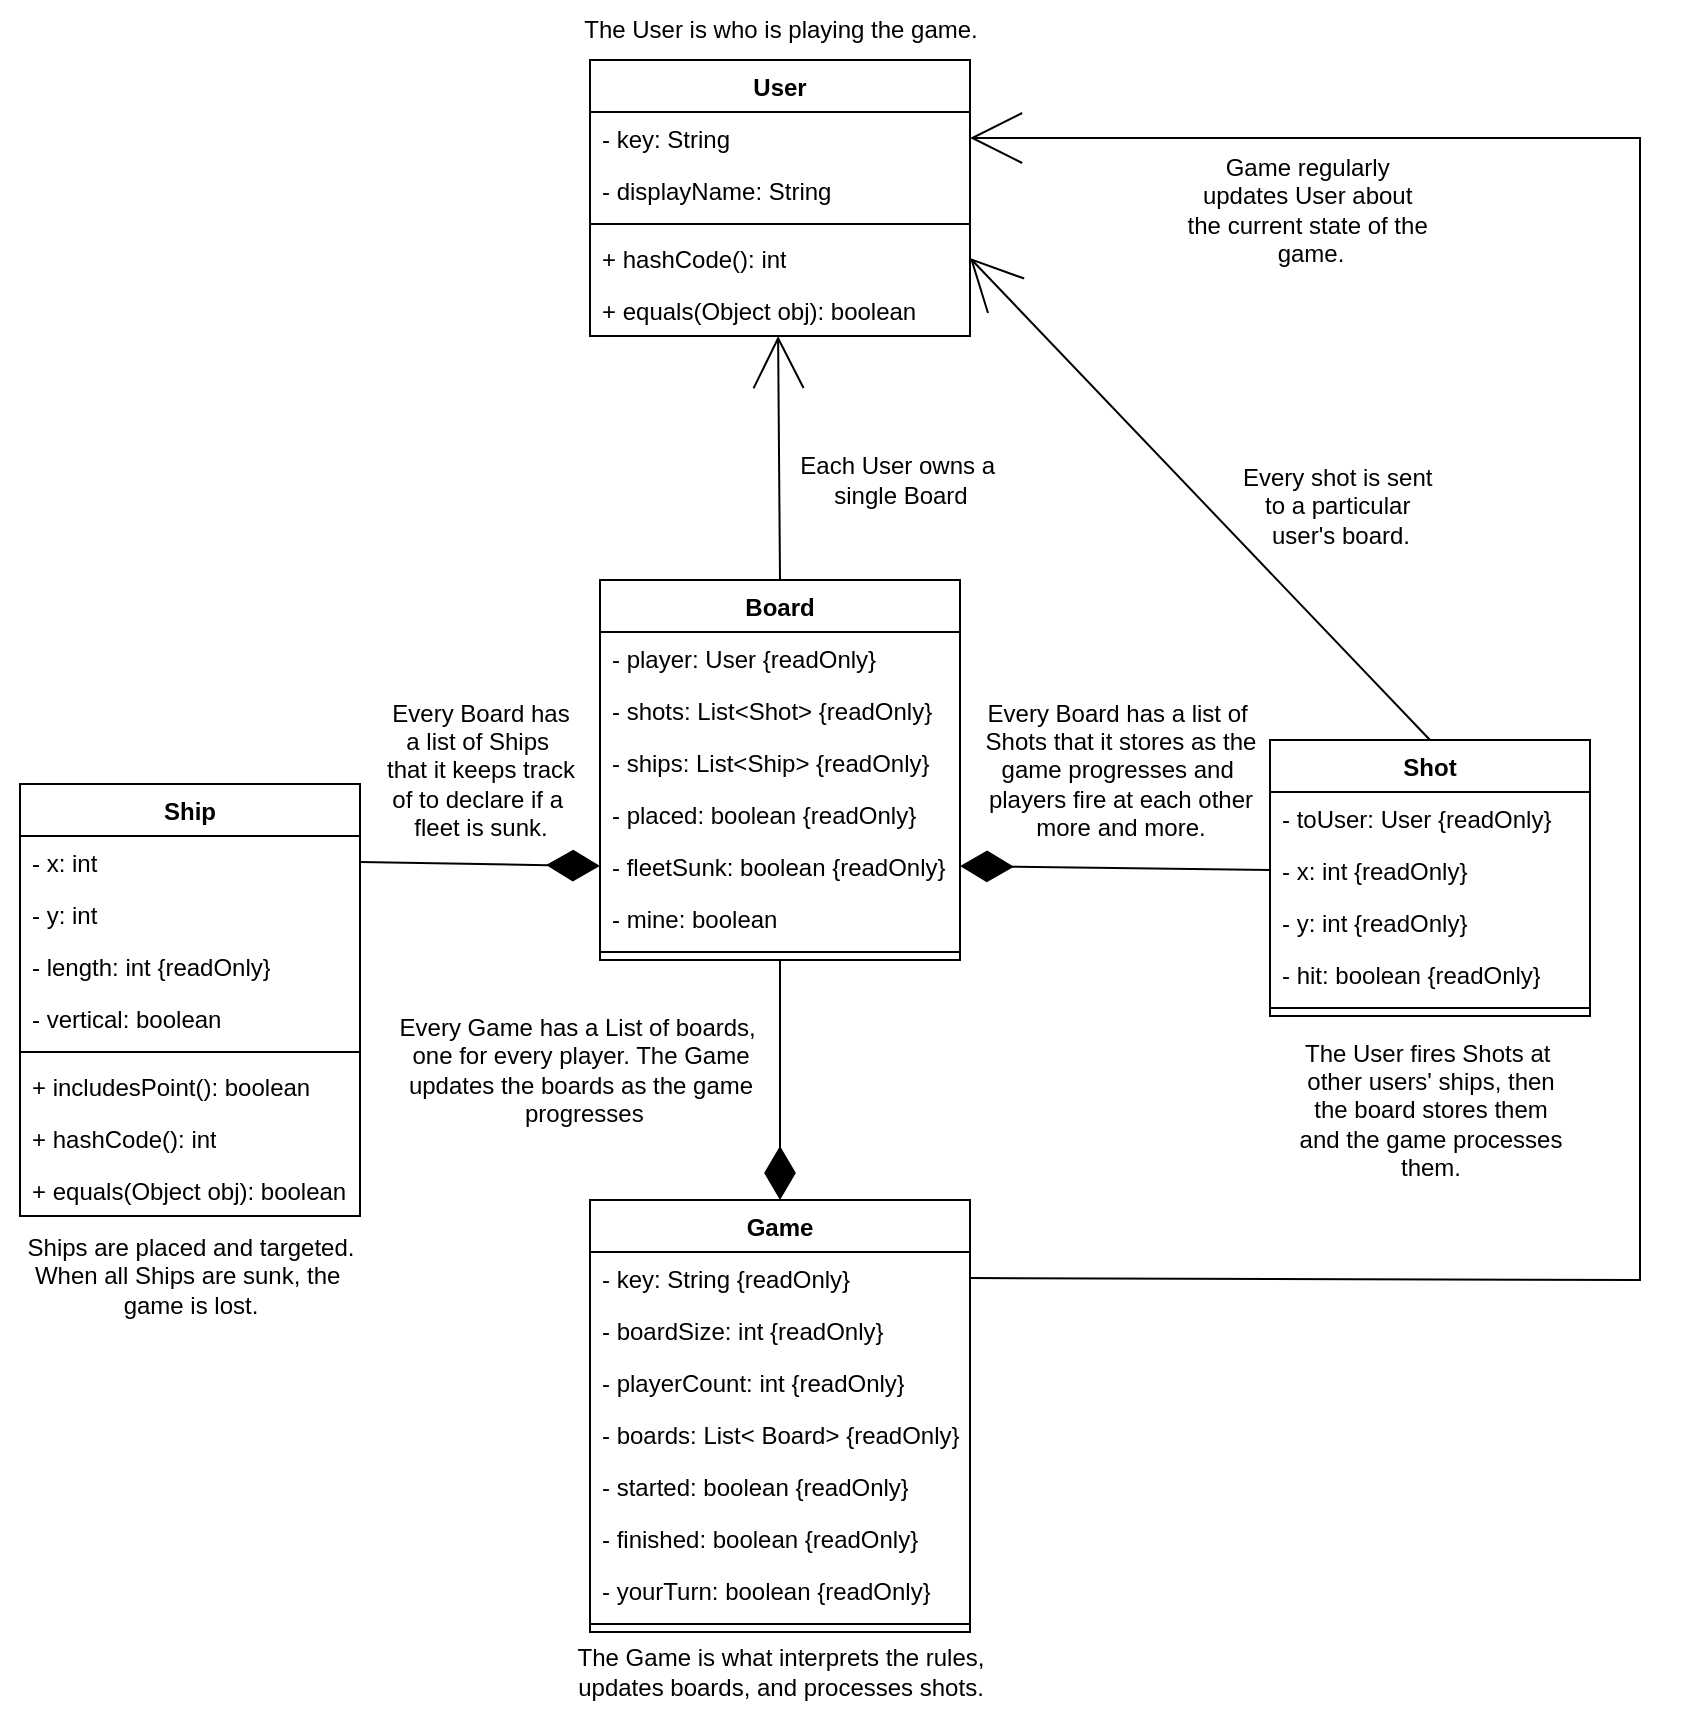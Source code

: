 <mxfile version="24.1.0" type="device">
  <diagram name="Page-1" id="7AIEJgqtUOs_LYkzEe3o">
    <mxGraphModel dx="1381" dy="808" grid="1" gridSize="10" guides="1" tooltips="1" connect="1" arrows="1" fold="1" page="1" pageScale="1" pageWidth="850" pageHeight="1100" math="0" shadow="0">
      <root>
        <mxCell id="0" />
        <mxCell id="1" parent="0" />
        <mxCell id="0-cD8opsXfVKZNNlRMUb-1" value="" style="endArrow=open;endFill=1;endSize=24;html=1;rounded=0;entryX=1;entryY=0.5;entryDx=0;entryDy=0;exitX=1;exitY=0.5;exitDx=0;exitDy=0;" edge="1" parent="1" source="x-zr6E_b9MFVyEAG9EFF-20" target="x-zr6E_b9MFVyEAG9EFF-5">
          <mxGeometry width="160" relative="1" as="geometry">
            <mxPoint x="535" y="700" as="sourcePoint" />
            <mxPoint x="695" y="700" as="targetPoint" />
            <Array as="points">
              <mxPoint x="820" y="690" />
              <mxPoint x="820" y="119" />
            </Array>
          </mxGeometry>
        </mxCell>
        <mxCell id="x-zr6E_b9MFVyEAG9EFF-10" value="Board" style="swimlane;fontStyle=1;align=center;verticalAlign=top;childLayout=stackLayout;horizontal=1;startSize=26;horizontalStack=0;resizeParent=1;resizeParentMax=0;resizeLast=0;collapsible=1;marginBottom=0;whiteSpace=wrap;html=1;" parent="1" vertex="1">
          <mxGeometry x="300" y="340" width="180" height="190" as="geometry" />
        </mxCell>
        <mxCell id="x-zr6E_b9MFVyEAG9EFF-11" value="- player: User {readOnly}" style="text;strokeColor=none;fillColor=none;align=left;verticalAlign=top;spacingLeft=4;spacingRight=4;overflow=hidden;rotatable=0;points=[[0,0.5],[1,0.5]];portConstraint=eastwest;whiteSpace=wrap;html=1;" parent="x-zr6E_b9MFVyEAG9EFF-10" vertex="1">
          <mxGeometry y="26" width="180" height="26" as="geometry" />
        </mxCell>
        <mxCell id="x-zr6E_b9MFVyEAG9EFF-14" value="- shots: List&amp;lt;Shot&amp;gt; {readOnly}" style="text;strokeColor=none;fillColor=none;align=left;verticalAlign=top;spacingLeft=4;spacingRight=4;overflow=hidden;rotatable=0;points=[[0,0.5],[1,0.5]];portConstraint=eastwest;whiteSpace=wrap;html=1;" parent="x-zr6E_b9MFVyEAG9EFF-10" vertex="1">
          <mxGeometry y="52" width="180" height="26" as="geometry" />
        </mxCell>
        <mxCell id="x-zr6E_b9MFVyEAG9EFF-15" value="- ships: List&amp;lt;Ship&amp;gt; {readOnly}" style="text;strokeColor=none;fillColor=none;align=left;verticalAlign=top;spacingLeft=4;spacingRight=4;overflow=hidden;rotatable=0;points=[[0,0.5],[1,0.5]];portConstraint=eastwest;whiteSpace=wrap;html=1;" parent="x-zr6E_b9MFVyEAG9EFF-10" vertex="1">
          <mxGeometry y="78" width="180" height="26" as="geometry" />
        </mxCell>
        <mxCell id="x-zr6E_b9MFVyEAG9EFF-16" value="- placed: boolean {readOnly}" style="text;strokeColor=none;fillColor=none;align=left;verticalAlign=top;spacingLeft=4;spacingRight=4;overflow=hidden;rotatable=0;points=[[0,0.5],[1,0.5]];portConstraint=eastwest;whiteSpace=wrap;html=1;" parent="x-zr6E_b9MFVyEAG9EFF-10" vertex="1">
          <mxGeometry y="104" width="180" height="26" as="geometry" />
        </mxCell>
        <mxCell id="x-zr6E_b9MFVyEAG9EFF-17" value="- fleetSunk: boolean {readOnly}" style="text;strokeColor=none;fillColor=none;align=left;verticalAlign=top;spacingLeft=4;spacingRight=4;overflow=hidden;rotatable=0;points=[[0,0.5],[1,0.5]];portConstraint=eastwest;whiteSpace=wrap;html=1;" parent="x-zr6E_b9MFVyEAG9EFF-10" vertex="1">
          <mxGeometry y="130" width="180" height="26" as="geometry" />
        </mxCell>
        <mxCell id="x-zr6E_b9MFVyEAG9EFF-18" value="- mine: boolean" style="text;strokeColor=none;fillColor=none;align=left;verticalAlign=top;spacingLeft=4;spacingRight=4;overflow=hidden;rotatable=0;points=[[0,0.5],[1,0.5]];portConstraint=eastwest;whiteSpace=wrap;html=1;" parent="x-zr6E_b9MFVyEAG9EFF-10" vertex="1">
          <mxGeometry y="156" width="180" height="26" as="geometry" />
        </mxCell>
        <mxCell id="x-zr6E_b9MFVyEAG9EFF-12" value="" style="line;strokeWidth=1;fillColor=none;align=left;verticalAlign=middle;spacingTop=-1;spacingLeft=3;spacingRight=3;rotatable=0;labelPosition=right;points=[];portConstraint=eastwest;strokeColor=inherit;" parent="x-zr6E_b9MFVyEAG9EFF-10" vertex="1">
          <mxGeometry y="182" width="180" height="8" as="geometry" />
        </mxCell>
        <mxCell id="x-zr6E_b9MFVyEAG9EFF-46" value="" style="endArrow=open;endFill=0;endSize=24;html=1;rounded=0;exitX=0.5;exitY=0;exitDx=0;exitDy=0;entryX=0.495;entryY=1;entryDx=0;entryDy=0;entryPerimeter=0;" parent="1" source="x-zr6E_b9MFVyEAG9EFF-10" target="x-zr6E_b9MFVyEAG9EFF-9" edge="1">
          <mxGeometry width="160" relative="1" as="geometry">
            <mxPoint x="300" y="260" as="sourcePoint" />
            <mxPoint x="170" y="300" as="targetPoint" />
          </mxGeometry>
        </mxCell>
        <mxCell id="x-zr6E_b9MFVyEAG9EFF-47" value="Each User owns a&amp;nbsp;&lt;div&gt;single Board&lt;/div&gt;" style="text;html=1;align=center;verticalAlign=middle;resizable=0;points=[];autosize=1;strokeColor=none;fillColor=none;" parent="1" vertex="1">
          <mxGeometry x="390" y="270" width="120" height="40" as="geometry" />
        </mxCell>
        <mxCell id="x-zr6E_b9MFVyEAG9EFF-49" value="" style="endArrow=none;html=1;rounded=0;exitX=1;exitY=0.5;exitDx=0;exitDy=0;startArrow=diamondThin;startFill=1;startSize=24;entryX=0;entryY=0.5;entryDx=0;entryDy=0;" parent="1" source="x-zr6E_b9MFVyEAG9EFF-17" target="x-zr6E_b9MFVyEAG9EFF-43" edge="1">
          <mxGeometry relative="1" as="geometry">
            <mxPoint x="540" y="510" as="sourcePoint" />
            <mxPoint x="580" y="530" as="targetPoint" />
          </mxGeometry>
        </mxCell>
        <mxCell id="x-zr6E_b9MFVyEAG9EFF-52" value="" style="endArrow=none;html=1;rounded=0;entryX=1;entryY=0.5;entryDx=0;entryDy=0;exitX=0;exitY=0.5;exitDx=0;exitDy=0;endFill=0;startArrow=diamondThin;startFill=1;startSize=24;" parent="1" source="x-zr6E_b9MFVyEAG9EFF-17" target="x-zr6E_b9MFVyEAG9EFF-30" edge="1">
          <mxGeometry relative="1" as="geometry">
            <mxPoint x="300" y="483" as="sourcePoint" />
            <mxPoint x="690" y="526" as="targetPoint" />
          </mxGeometry>
        </mxCell>
        <mxCell id="x-zr6E_b9MFVyEAG9EFF-56" value="" style="endArrow=none;endFill=0;endSize=24;html=1;rounded=0;exitX=0.5;exitY=0;exitDx=0;exitDy=0;entryX=0.5;entryY=1;entryDx=0;entryDy=0;startArrow=diamondThin;startFill=1;startSize=24;" parent="1" source="x-zr6E_b9MFVyEAG9EFF-19" target="x-zr6E_b9MFVyEAG9EFF-10" edge="1">
          <mxGeometry width="160" relative="1" as="geometry">
            <mxPoint x="561" y="712" as="sourcePoint" />
            <mxPoint x="560" y="590" as="targetPoint" />
          </mxGeometry>
        </mxCell>
        <mxCell id="x-zr6E_b9MFVyEAG9EFF-57" value="Every Game has a List of boards,&amp;nbsp;&lt;div&gt;one for every player. The Game&lt;/div&gt;&lt;div&gt;updates the boards as the game&lt;/div&gt;&lt;div&gt;&amp;nbsp;progresses&lt;/div&gt;" style="text;html=1;align=center;verticalAlign=middle;resizable=0;points=[];autosize=1;strokeColor=none;fillColor=none;" parent="1" vertex="1">
          <mxGeometry x="190" y="550" width="200" height="70" as="geometry" />
        </mxCell>
        <mxCell id="x-zr6E_b9MFVyEAG9EFF-58" value="Every Board has a list of&amp;nbsp;&lt;div&gt;Shots that it stores as the&lt;/div&gt;&lt;div&gt;game progresses and&amp;nbsp;&lt;/div&gt;&lt;div&gt;players fire at each other&lt;/div&gt;&lt;div&gt;more and more.&lt;/div&gt;" style="text;html=1;align=center;verticalAlign=middle;resizable=0;points=[];autosize=1;strokeColor=none;fillColor=none;labelBackgroundColor=none;" parent="1" vertex="1">
          <mxGeometry x="480" y="390" width="160" height="90" as="geometry" />
        </mxCell>
        <mxCell id="x-zr6E_b9MFVyEAG9EFF-65" value="Every Board has&lt;div&gt;a list of Ships&amp;nbsp;&lt;/div&gt;&lt;div&gt;that it keeps track&lt;/div&gt;&lt;div&gt;of to declare if a&amp;nbsp;&lt;/div&gt;&lt;div&gt;fleet is sunk.&lt;/div&gt;" style="text;html=1;align=center;verticalAlign=middle;resizable=0;points=[];autosize=1;strokeColor=none;fillColor=none;" parent="1" vertex="1">
          <mxGeometry x="180" y="390" width="120" height="90" as="geometry" />
        </mxCell>
        <mxCell id="0-cD8opsXfVKZNNlRMUb-3" value="Game regularly&amp;nbsp;&lt;div&gt;updates User about&amp;nbsp;&lt;/div&gt;&lt;div&gt;the current state of the&amp;nbsp;&lt;/div&gt;&lt;div&gt;game.&lt;/div&gt;" style="text;html=1;align=center;verticalAlign=middle;resizable=0;points=[];autosize=1;strokeColor=none;fillColor=none;" vertex="1" parent="1">
          <mxGeometry x="580" y="120" width="150" height="70" as="geometry" />
        </mxCell>
        <mxCell id="0-cD8opsXfVKZNNlRMUb-4" value="" style="endArrow=open;endFill=0;endSize=24;html=1;rounded=0;exitX=0.5;exitY=0;exitDx=0;exitDy=0;entryX=1;entryY=0.5;entryDx=0;entryDy=0;" edge="1" parent="1" source="x-zr6E_b9MFVyEAG9EFF-39" target="x-zr6E_b9MFVyEAG9EFF-4">
          <mxGeometry width="160" relative="1" as="geometry">
            <mxPoint x="661" y="362" as="sourcePoint" />
            <mxPoint x="660" y="240" as="targetPoint" />
          </mxGeometry>
        </mxCell>
        <mxCell id="0-cD8opsXfVKZNNlRMUb-5" value="Every shot is&amp;nbsp;&lt;span style=&quot;background-color: initial;&quot;&gt;sent&amp;nbsp;&lt;/span&gt;&lt;div&gt;&lt;span style=&quot;background-color: initial;&quot;&gt;to a particular&amp;nbsp;&lt;/span&gt;&lt;div&gt;user&#39;s board.&lt;/div&gt;&lt;/div&gt;" style="text;html=1;align=center;verticalAlign=middle;resizable=0;points=[];autosize=1;strokeColor=none;fillColor=none;" vertex="1" parent="1">
          <mxGeometry x="610" y="273" width="120" height="60" as="geometry" />
        </mxCell>
        <mxCell id="0-cD8opsXfVKZNNlRMUb-6" value="" style="group" vertex="1" connectable="0" parent="1">
          <mxGeometry x="280" y="50" width="220" height="168" as="geometry" />
        </mxCell>
        <mxCell id="x-zr6E_b9MFVyEAG9EFF-1" value="User" style="swimlane;fontStyle=1;align=center;verticalAlign=top;childLayout=stackLayout;horizontal=1;startSize=26;horizontalStack=0;resizeParent=1;resizeParentMax=0;resizeLast=0;collapsible=1;marginBottom=0;whiteSpace=wrap;html=1;" parent="0-cD8opsXfVKZNNlRMUb-6" vertex="1">
          <mxGeometry x="15" y="30" width="190" height="138" as="geometry" />
        </mxCell>
        <mxCell id="x-zr6E_b9MFVyEAG9EFF-5" value="- key: String" style="text;strokeColor=none;fillColor=none;align=left;verticalAlign=top;spacingLeft=4;spacingRight=4;overflow=hidden;rotatable=0;points=[[0,0.5],[1,0.5]];portConstraint=eastwest;whiteSpace=wrap;html=1;" parent="x-zr6E_b9MFVyEAG9EFF-1" vertex="1">
          <mxGeometry y="26" width="190" height="26" as="geometry" />
        </mxCell>
        <mxCell id="x-zr6E_b9MFVyEAG9EFF-7" value="- displayName: String" style="text;strokeColor=none;fillColor=none;align=left;verticalAlign=top;spacingLeft=4;spacingRight=4;overflow=hidden;rotatable=0;points=[[0,0.5],[1,0.5]];portConstraint=eastwest;whiteSpace=wrap;html=1;" parent="x-zr6E_b9MFVyEAG9EFF-1" vertex="1">
          <mxGeometry y="52" width="190" height="26" as="geometry" />
        </mxCell>
        <mxCell id="x-zr6E_b9MFVyEAG9EFF-3" value="" style="line;strokeWidth=1;fillColor=none;align=left;verticalAlign=middle;spacingTop=-1;spacingLeft=3;spacingRight=3;rotatable=0;labelPosition=right;points=[];portConstraint=eastwest;strokeColor=inherit;" parent="x-zr6E_b9MFVyEAG9EFF-1" vertex="1">
          <mxGeometry y="78" width="190" height="8" as="geometry" />
        </mxCell>
        <mxCell id="x-zr6E_b9MFVyEAG9EFF-4" value="+ hashCode(): int" style="text;strokeColor=none;fillColor=none;align=left;verticalAlign=top;spacingLeft=4;spacingRight=4;overflow=hidden;rotatable=0;points=[[0,0.5],[1,0.5]];portConstraint=eastwest;whiteSpace=wrap;html=1;" parent="x-zr6E_b9MFVyEAG9EFF-1" vertex="1">
          <mxGeometry y="86" width="190" height="26" as="geometry" />
        </mxCell>
        <mxCell id="x-zr6E_b9MFVyEAG9EFF-9" value="+ equals(Object obj): boolean" style="text;strokeColor=none;fillColor=none;align=left;verticalAlign=top;spacingLeft=4;spacingRight=4;overflow=hidden;rotatable=0;points=[[0,0.5],[1,0.5]];portConstraint=eastwest;whiteSpace=wrap;html=1;" parent="x-zr6E_b9MFVyEAG9EFF-1" vertex="1">
          <mxGeometry y="112" width="190" height="26" as="geometry" />
        </mxCell>
        <mxCell id="x-zr6E_b9MFVyEAG9EFF-63" value="The User is who is playing the game." style="text;html=1;align=center;verticalAlign=middle;resizable=0;points=[];autosize=1;strokeColor=none;fillColor=none;" parent="0-cD8opsXfVKZNNlRMUb-6" vertex="1">
          <mxGeometry width="220" height="30" as="geometry" />
        </mxCell>
        <mxCell id="0-cD8opsXfVKZNNlRMUb-7" value="" style="group" vertex="1" connectable="0" parent="1">
          <mxGeometry x="635" y="420" width="160" height="230" as="geometry" />
        </mxCell>
        <mxCell id="x-zr6E_b9MFVyEAG9EFF-39" value="Shot" style="swimlane;fontStyle=1;align=center;verticalAlign=top;childLayout=stackLayout;horizontal=1;startSize=26;horizontalStack=0;resizeParent=1;resizeParentMax=0;resizeLast=0;collapsible=1;marginBottom=0;whiteSpace=wrap;html=1;" parent="0-cD8opsXfVKZNNlRMUb-7" vertex="1">
          <mxGeometry width="160" height="138" as="geometry" />
        </mxCell>
        <mxCell id="x-zr6E_b9MFVyEAG9EFF-40" value="- toUser: User {readOnly}" style="text;strokeColor=none;fillColor=none;align=left;verticalAlign=top;spacingLeft=4;spacingRight=4;overflow=hidden;rotatable=0;points=[[0,0.5],[1,0.5]];portConstraint=eastwest;whiteSpace=wrap;html=1;" parent="x-zr6E_b9MFVyEAG9EFF-39" vertex="1">
          <mxGeometry y="26" width="160" height="26" as="geometry" />
        </mxCell>
        <mxCell id="x-zr6E_b9MFVyEAG9EFF-43" value="- x: int {readOnly}" style="text;strokeColor=none;fillColor=none;align=left;verticalAlign=top;spacingLeft=4;spacingRight=4;overflow=hidden;rotatable=0;points=[[0,0.5],[1,0.5]];portConstraint=eastwest;whiteSpace=wrap;html=1;" parent="x-zr6E_b9MFVyEAG9EFF-39" vertex="1">
          <mxGeometry y="52" width="160" height="26" as="geometry" />
        </mxCell>
        <mxCell id="x-zr6E_b9MFVyEAG9EFF-44" value="- y: int {readOnly}" style="text;strokeColor=none;fillColor=none;align=left;verticalAlign=top;spacingLeft=4;spacingRight=4;overflow=hidden;rotatable=0;points=[[0,0.5],[1,0.5]];portConstraint=eastwest;whiteSpace=wrap;html=1;" parent="x-zr6E_b9MFVyEAG9EFF-39" vertex="1">
          <mxGeometry y="78" width="160" height="26" as="geometry" />
        </mxCell>
        <mxCell id="x-zr6E_b9MFVyEAG9EFF-45" value="- hit: boolean {readOnly}" style="text;strokeColor=none;fillColor=none;align=left;verticalAlign=top;spacingLeft=4;spacingRight=4;overflow=hidden;rotatable=0;points=[[0,0.5],[1,0.5]];portConstraint=eastwest;whiteSpace=wrap;html=1;" parent="x-zr6E_b9MFVyEAG9EFF-39" vertex="1">
          <mxGeometry y="104" width="160" height="26" as="geometry" />
        </mxCell>
        <mxCell id="x-zr6E_b9MFVyEAG9EFF-41" value="" style="line;strokeWidth=1;fillColor=none;align=left;verticalAlign=middle;spacingTop=-1;spacingLeft=3;spacingRight=3;rotatable=0;labelPosition=right;points=[];portConstraint=eastwest;strokeColor=inherit;" parent="x-zr6E_b9MFVyEAG9EFF-39" vertex="1">
          <mxGeometry y="130" width="160" height="8" as="geometry" />
        </mxCell>
        <mxCell id="x-zr6E_b9MFVyEAG9EFF-68" value="The User fires Shots at&amp;nbsp;&lt;div&gt;other users&#39; ships, then&lt;/div&gt;&lt;div&gt;the board stores them&lt;/div&gt;&lt;div&gt;and the game processes&lt;/div&gt;&lt;div&gt;them.&lt;/div&gt;" style="text;html=1;align=center;verticalAlign=middle;resizable=0;points=[];autosize=1;strokeColor=none;fillColor=none;" parent="0-cD8opsXfVKZNNlRMUb-7" vertex="1">
          <mxGeometry x="5" y="140" width="150" height="90" as="geometry" />
        </mxCell>
        <mxCell id="0-cD8opsXfVKZNNlRMUb-8" value="" style="group" vertex="1" connectable="0" parent="1">
          <mxGeometry y="442" width="190" height="276" as="geometry" />
        </mxCell>
        <mxCell id="x-zr6E_b9MFVyEAG9EFF-29" value="Ship" style="swimlane;fontStyle=1;align=center;verticalAlign=top;childLayout=stackLayout;horizontal=1;startSize=26;horizontalStack=0;resizeParent=1;resizeParentMax=0;resizeLast=0;collapsible=1;marginBottom=0;whiteSpace=wrap;html=1;" parent="0-cD8opsXfVKZNNlRMUb-8" vertex="1">
          <mxGeometry x="10" width="170" height="216" as="geometry" />
        </mxCell>
        <mxCell id="x-zr6E_b9MFVyEAG9EFF-30" value="- x: int&amp;nbsp;" style="text;strokeColor=none;fillColor=none;align=left;verticalAlign=top;spacingLeft=4;spacingRight=4;overflow=hidden;rotatable=0;points=[[0,0.5],[1,0.5]];portConstraint=eastwest;whiteSpace=wrap;html=1;" parent="x-zr6E_b9MFVyEAG9EFF-29" vertex="1">
          <mxGeometry y="26" width="170" height="26" as="geometry" />
        </mxCell>
        <mxCell id="x-zr6E_b9MFVyEAG9EFF-33" value="- y: int&amp;nbsp;" style="text;strokeColor=none;fillColor=none;align=left;verticalAlign=top;spacingLeft=4;spacingRight=4;overflow=hidden;rotatable=0;points=[[0,0.5],[1,0.5]];portConstraint=eastwest;whiteSpace=wrap;html=1;" parent="x-zr6E_b9MFVyEAG9EFF-29" vertex="1">
          <mxGeometry y="52" width="170" height="26" as="geometry" />
        </mxCell>
        <mxCell id="x-zr6E_b9MFVyEAG9EFF-34" value="- length: int {readOnly}" style="text;strokeColor=none;fillColor=none;align=left;verticalAlign=top;spacingLeft=4;spacingRight=4;overflow=hidden;rotatable=0;points=[[0,0.5],[1,0.5]];portConstraint=eastwest;whiteSpace=wrap;html=1;" parent="x-zr6E_b9MFVyEAG9EFF-29" vertex="1">
          <mxGeometry y="78" width="170" height="26" as="geometry" />
        </mxCell>
        <mxCell id="x-zr6E_b9MFVyEAG9EFF-35" value="- vertical: boolean" style="text;strokeColor=none;fillColor=none;align=left;verticalAlign=top;spacingLeft=4;spacingRight=4;overflow=hidden;rotatable=0;points=[[0,0.5],[1,0.5]];portConstraint=eastwest;whiteSpace=wrap;html=1;" parent="x-zr6E_b9MFVyEAG9EFF-29" vertex="1">
          <mxGeometry y="104" width="170" height="26" as="geometry" />
        </mxCell>
        <mxCell id="x-zr6E_b9MFVyEAG9EFF-31" value="" style="line;strokeWidth=1;fillColor=none;align=left;verticalAlign=middle;spacingTop=-1;spacingLeft=3;spacingRight=3;rotatable=0;labelPosition=right;points=[];portConstraint=eastwest;strokeColor=inherit;" parent="x-zr6E_b9MFVyEAG9EFF-29" vertex="1">
          <mxGeometry y="130" width="170" height="8" as="geometry" />
        </mxCell>
        <mxCell id="x-zr6E_b9MFVyEAG9EFF-32" value="+ includesPoint(): boolean" style="text;strokeColor=none;fillColor=none;align=left;verticalAlign=top;spacingLeft=4;spacingRight=4;overflow=hidden;rotatable=0;points=[[0,0.5],[1,0.5]];portConstraint=eastwest;whiteSpace=wrap;html=1;" parent="x-zr6E_b9MFVyEAG9EFF-29" vertex="1">
          <mxGeometry y="138" width="170" height="26" as="geometry" />
        </mxCell>
        <mxCell id="x-zr6E_b9MFVyEAG9EFF-37" value="+ hashCode(): int" style="text;strokeColor=none;fillColor=none;align=left;verticalAlign=top;spacingLeft=4;spacingRight=4;overflow=hidden;rotatable=0;points=[[0,0.5],[1,0.5]];portConstraint=eastwest;whiteSpace=wrap;html=1;" parent="x-zr6E_b9MFVyEAG9EFF-29" vertex="1">
          <mxGeometry y="164" width="170" height="26" as="geometry" />
        </mxCell>
        <mxCell id="x-zr6E_b9MFVyEAG9EFF-38" value="+ equals(Object obj): boolean" style="text;strokeColor=none;fillColor=none;align=left;verticalAlign=top;spacingLeft=4;spacingRight=4;overflow=hidden;rotatable=0;points=[[0,0.5],[1,0.5]];portConstraint=eastwest;whiteSpace=wrap;html=1;" parent="x-zr6E_b9MFVyEAG9EFF-29" vertex="1">
          <mxGeometry y="190" width="170" height="26" as="geometry" />
        </mxCell>
        <mxCell id="x-zr6E_b9MFVyEAG9EFF-66" value="Ships are placed and targeted.&lt;div&gt;When all Ships are sunk, the&amp;nbsp;&lt;/div&gt;&lt;div&gt;game is lost.&lt;/div&gt;" style="text;html=1;align=center;verticalAlign=middle;resizable=0;points=[];autosize=1;strokeColor=none;fillColor=none;" parent="0-cD8opsXfVKZNNlRMUb-8" vertex="1">
          <mxGeometry y="216" width="190" height="60" as="geometry" />
        </mxCell>
        <mxCell id="0-cD8opsXfVKZNNlRMUb-9" value="" style="group" vertex="1" connectable="0" parent="1">
          <mxGeometry x="275" y="650" width="230" height="256" as="geometry" />
        </mxCell>
        <mxCell id="x-zr6E_b9MFVyEAG9EFF-19" value="Game" style="swimlane;fontStyle=1;align=center;verticalAlign=top;childLayout=stackLayout;horizontal=1;startSize=26;horizontalStack=0;resizeParent=1;resizeParentMax=0;resizeLast=0;collapsible=1;marginBottom=0;whiteSpace=wrap;html=1;" parent="0-cD8opsXfVKZNNlRMUb-9" vertex="1">
          <mxGeometry x="20" width="190" height="216" as="geometry" />
        </mxCell>
        <mxCell id="x-zr6E_b9MFVyEAG9EFF-20" value="- key: String {readOnly}" style="text;strokeColor=none;fillColor=none;align=left;verticalAlign=top;spacingLeft=4;spacingRight=4;overflow=hidden;rotatable=0;points=[[0,0.5],[1,0.5]];portConstraint=eastwest;whiteSpace=wrap;html=1;" parent="x-zr6E_b9MFVyEAG9EFF-19" vertex="1">
          <mxGeometry y="26" width="190" height="26" as="geometry" />
        </mxCell>
        <mxCell id="x-zr6E_b9MFVyEAG9EFF-23" value="- boardSize: int {readOnly}" style="text;strokeColor=none;fillColor=none;align=left;verticalAlign=top;spacingLeft=4;spacingRight=4;overflow=hidden;rotatable=0;points=[[0,0.5],[1,0.5]];portConstraint=eastwest;whiteSpace=wrap;html=1;" parent="x-zr6E_b9MFVyEAG9EFF-19" vertex="1">
          <mxGeometry y="52" width="190" height="26" as="geometry" />
        </mxCell>
        <mxCell id="x-zr6E_b9MFVyEAG9EFF-24" value="- playerCount: int {readOnly}" style="text;strokeColor=none;fillColor=none;align=left;verticalAlign=top;spacingLeft=4;spacingRight=4;overflow=hidden;rotatable=0;points=[[0,0.5],[1,0.5]];portConstraint=eastwest;whiteSpace=wrap;html=1;" parent="x-zr6E_b9MFVyEAG9EFF-19" vertex="1">
          <mxGeometry y="78" width="190" height="26" as="geometry" />
        </mxCell>
        <mxCell id="x-zr6E_b9MFVyEAG9EFF-25" value="- boards: List&amp;lt; Board&amp;gt; {readOnly}" style="text;strokeColor=none;fillColor=none;align=left;verticalAlign=top;spacingLeft=4;spacingRight=4;overflow=hidden;rotatable=0;points=[[0,0.5],[1,0.5]];portConstraint=eastwest;whiteSpace=wrap;html=1;" parent="x-zr6E_b9MFVyEAG9EFF-19" vertex="1">
          <mxGeometry y="104" width="190" height="26" as="geometry" />
        </mxCell>
        <mxCell id="x-zr6E_b9MFVyEAG9EFF-26" value="- started: boolean {readOnly}" style="text;strokeColor=none;fillColor=none;align=left;verticalAlign=top;spacingLeft=4;spacingRight=4;overflow=hidden;rotatable=0;points=[[0,0.5],[1,0.5]];portConstraint=eastwest;whiteSpace=wrap;html=1;" parent="x-zr6E_b9MFVyEAG9EFF-19" vertex="1">
          <mxGeometry y="130" width="190" height="26" as="geometry" />
        </mxCell>
        <mxCell id="x-zr6E_b9MFVyEAG9EFF-27" value="- finished: boolean {readOnly}" style="text;strokeColor=none;fillColor=none;align=left;verticalAlign=top;spacingLeft=4;spacingRight=4;overflow=hidden;rotatable=0;points=[[0,0.5],[1,0.5]];portConstraint=eastwest;whiteSpace=wrap;html=1;" parent="x-zr6E_b9MFVyEAG9EFF-19" vertex="1">
          <mxGeometry y="156" width="190" height="26" as="geometry" />
        </mxCell>
        <mxCell id="x-zr6E_b9MFVyEAG9EFF-28" value="- yourTurn: boolean {readOnly}" style="text;strokeColor=none;fillColor=none;align=left;verticalAlign=top;spacingLeft=4;spacingRight=4;overflow=hidden;rotatable=0;points=[[0,0.5],[1,0.5]];portConstraint=eastwest;whiteSpace=wrap;html=1;" parent="x-zr6E_b9MFVyEAG9EFF-19" vertex="1">
          <mxGeometry y="182" width="190" height="26" as="geometry" />
        </mxCell>
        <mxCell id="x-zr6E_b9MFVyEAG9EFF-21" value="" style="line;strokeWidth=1;fillColor=none;align=left;verticalAlign=middle;spacingTop=-1;spacingLeft=3;spacingRight=3;rotatable=0;labelPosition=right;points=[];portConstraint=eastwest;strokeColor=inherit;" parent="x-zr6E_b9MFVyEAG9EFF-19" vertex="1">
          <mxGeometry y="208" width="190" height="8" as="geometry" />
        </mxCell>
        <mxCell id="x-zr6E_b9MFVyEAG9EFF-69" value="The Game is what interprets the rules,&lt;div&gt;updates boards, and processes shots.&lt;/div&gt;" style="text;html=1;align=center;verticalAlign=middle;resizable=0;points=[];autosize=1;strokeColor=none;fillColor=none;" parent="0-cD8opsXfVKZNNlRMUb-9" vertex="1">
          <mxGeometry y="216" width="230" height="40" as="geometry" />
        </mxCell>
      </root>
    </mxGraphModel>
  </diagram>
</mxfile>
